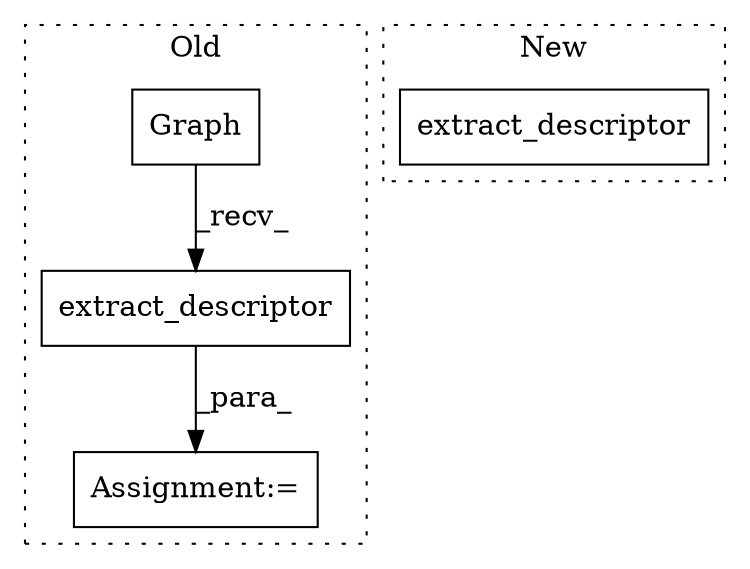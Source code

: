 digraph G {
subgraph cluster0 {
1 [label="Graph" a="32" s="5234,5245" l="6,1" shape="box"];
3 [label="Assignment:=" a="7" s="5233" l="1" shape="box"];
4 [label="extract_descriptor" a="32" s="5247" l="20" shape="box"];
label = "Old";
style="dotted";
}
subgraph cluster1 {
2 [label="extract_descriptor" a="32" s="5501" l="20" shape="box"];
label = "New";
style="dotted";
}
1 -> 4 [label="_recv_"];
4 -> 3 [label="_para_"];
}